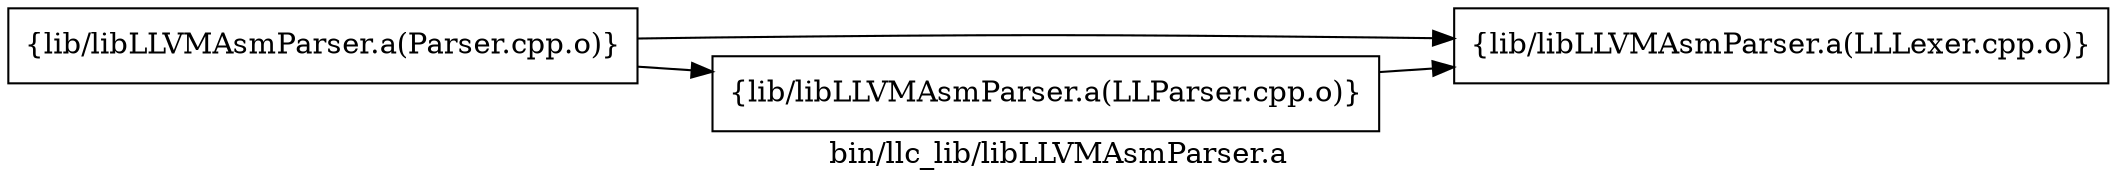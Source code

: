 digraph "bin/llc_lib/libLLVMAsmParser.a" {
	label="bin/llc_lib/libLLVMAsmParser.a";
	rankdir=LR;
	{ rank=same; Node0x55d3d39cd2f8;  }
	{ rank=same; Node0x55d3d39cd2f8;  }

	Node0x55d3d39cd2f8 [shape=record,shape=box,group=0,label="{lib/libLLVMAsmParser.a(Parser.cpp.o)}"];
	Node0x55d3d39cd2f8 -> Node0x55d3d39ce108;
	Node0x55d3d39cd2f8 -> Node0x55d3d39ce518;
	Node0x55d3d39ce108 [shape=record,shape=box,group=0,label="{lib/libLLVMAsmParser.a(LLLexer.cpp.o)}"];
	Node0x55d3d39ce518 [shape=record,shape=box,group=0,label="{lib/libLLVMAsmParser.a(LLParser.cpp.o)}"];
	Node0x55d3d39ce518 -> Node0x55d3d39ce108;
}
